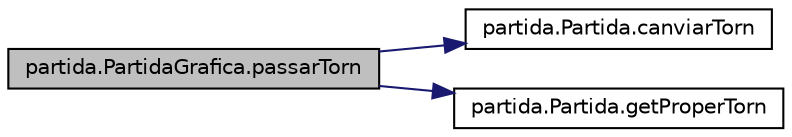 digraph "partida.PartidaGrafica.passarTorn"
{
 // LATEX_PDF_SIZE
  edge [fontname="Helvetica",fontsize="10",labelfontname="Helvetica",labelfontsize="10"];
  node [fontname="Helvetica",fontsize="10",shape=record];
  rankdir="LR";
  Node1 [label="partida.PartidaGrafica.passarTorn",height=0.2,width=0.4,color="black", fillcolor="grey75", style="filled", fontcolor="black",tooltip="Es passa de torn."];
  Node1 -> Node2 [color="midnightblue",fontsize="10",style="solid"];
  Node2 [label="partida.Partida.canviarTorn",height=0.2,width=0.4,color="black", fillcolor="white", style="filled",URL="$classpartida_1_1_partida.html#ac108efb5ae0738ca71b8638267cd137e",tooltip="Canvia de torn."];
  Node1 -> Node3 [color="midnightblue",fontsize="10",style="solid"];
  Node3 [label="partida.Partida.getProperTorn",height=0.2,width=0.4,color="black", fillcolor="white", style="filled",URL="$classpartida_1_1_partida.html#a09df5b78e01c3687f8ee7c2d05c8f0a7",tooltip="Torn del proper jugador, BLANQUES o NEGRES."];
}
